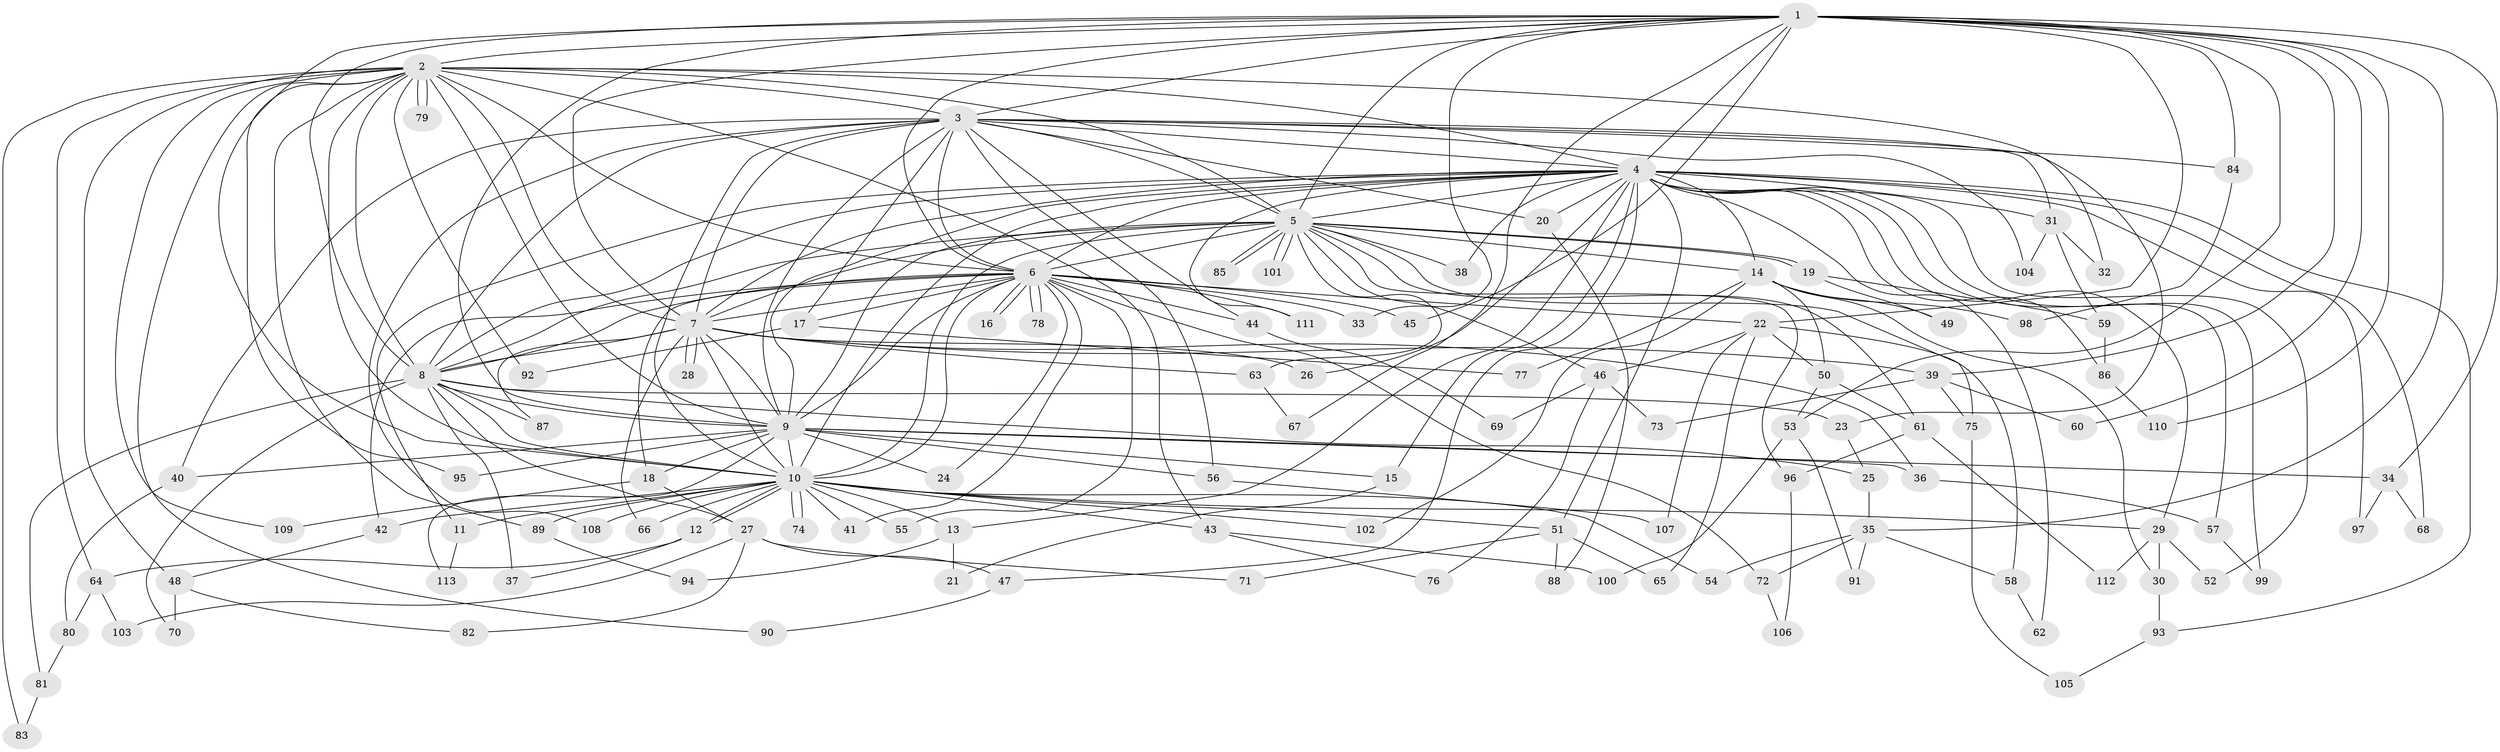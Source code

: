 // coarse degree distribution, {26: 0.024691358024691357, 20: 0.012345679012345678, 16: 0.012345679012345678, 19: 0.012345679012345678, 23: 0.024691358024691357, 15: 0.012345679012345678, 14: 0.012345679012345678, 3: 0.24691358024691357, 4: 0.1728395061728395, 8: 0.012345679012345678, 2: 0.38271604938271603, 7: 0.012345679012345678, 6: 0.024691358024691357, 5: 0.037037037037037035}
// Generated by graph-tools (version 1.1) at 2025/23/03/03/25 07:23:38]
// undirected, 113 vertices, 251 edges
graph export_dot {
graph [start="1"]
  node [color=gray90,style=filled];
  1;
  2;
  3;
  4;
  5;
  6;
  7;
  8;
  9;
  10;
  11;
  12;
  13;
  14;
  15;
  16;
  17;
  18;
  19;
  20;
  21;
  22;
  23;
  24;
  25;
  26;
  27;
  28;
  29;
  30;
  31;
  32;
  33;
  34;
  35;
  36;
  37;
  38;
  39;
  40;
  41;
  42;
  43;
  44;
  45;
  46;
  47;
  48;
  49;
  50;
  51;
  52;
  53;
  54;
  55;
  56;
  57;
  58;
  59;
  60;
  61;
  62;
  63;
  64;
  65;
  66;
  67;
  68;
  69;
  70;
  71;
  72;
  73;
  74;
  75;
  76;
  77;
  78;
  79;
  80;
  81;
  82;
  83;
  84;
  85;
  86;
  87;
  88;
  89;
  90;
  91;
  92;
  93;
  94;
  95;
  96;
  97;
  98;
  99;
  100;
  101;
  102;
  103;
  104;
  105;
  106;
  107;
  108;
  109;
  110;
  111;
  112;
  113;
  1 -- 2;
  1 -- 3;
  1 -- 4;
  1 -- 5;
  1 -- 6;
  1 -- 7;
  1 -- 8;
  1 -- 9;
  1 -- 10;
  1 -- 22;
  1 -- 33;
  1 -- 34;
  1 -- 35;
  1 -- 39;
  1 -- 45;
  1 -- 53;
  1 -- 60;
  1 -- 67;
  1 -- 84;
  1 -- 110;
  2 -- 3;
  2 -- 4;
  2 -- 5;
  2 -- 6;
  2 -- 7;
  2 -- 8;
  2 -- 9;
  2 -- 10;
  2 -- 32;
  2 -- 43;
  2 -- 48;
  2 -- 64;
  2 -- 79;
  2 -- 79;
  2 -- 83;
  2 -- 89;
  2 -- 90;
  2 -- 92;
  2 -- 95;
  2 -- 109;
  3 -- 4;
  3 -- 5;
  3 -- 6;
  3 -- 7;
  3 -- 8;
  3 -- 9;
  3 -- 10;
  3 -- 17;
  3 -- 20;
  3 -- 23;
  3 -- 31;
  3 -- 40;
  3 -- 44;
  3 -- 56;
  3 -- 84;
  3 -- 104;
  3 -- 108;
  4 -- 5;
  4 -- 6;
  4 -- 7;
  4 -- 8;
  4 -- 9;
  4 -- 10;
  4 -- 11;
  4 -- 13;
  4 -- 14;
  4 -- 15;
  4 -- 20;
  4 -- 26;
  4 -- 29;
  4 -- 31;
  4 -- 38;
  4 -- 47;
  4 -- 51;
  4 -- 52;
  4 -- 57;
  4 -- 62;
  4 -- 68;
  4 -- 86;
  4 -- 93;
  4 -- 97;
  4 -- 99;
  4 -- 111;
  5 -- 6;
  5 -- 7;
  5 -- 8;
  5 -- 9;
  5 -- 10;
  5 -- 14;
  5 -- 19;
  5 -- 19;
  5 -- 38;
  5 -- 46;
  5 -- 61;
  5 -- 63;
  5 -- 75;
  5 -- 85;
  5 -- 85;
  5 -- 96;
  5 -- 101;
  5 -- 101;
  6 -- 7;
  6 -- 8;
  6 -- 9;
  6 -- 10;
  6 -- 16;
  6 -- 16;
  6 -- 17;
  6 -- 18;
  6 -- 22;
  6 -- 24;
  6 -- 33;
  6 -- 41;
  6 -- 42;
  6 -- 44;
  6 -- 45;
  6 -- 55;
  6 -- 72;
  6 -- 78;
  6 -- 78;
  6 -- 111;
  7 -- 8;
  7 -- 9;
  7 -- 10;
  7 -- 26;
  7 -- 28;
  7 -- 28;
  7 -- 36;
  7 -- 39;
  7 -- 63;
  7 -- 66;
  7 -- 87;
  8 -- 9;
  8 -- 10;
  8 -- 23;
  8 -- 25;
  8 -- 27;
  8 -- 37;
  8 -- 70;
  8 -- 81;
  8 -- 87;
  9 -- 10;
  9 -- 15;
  9 -- 18;
  9 -- 24;
  9 -- 34;
  9 -- 36;
  9 -- 40;
  9 -- 56;
  9 -- 95;
  9 -- 113;
  10 -- 11;
  10 -- 12;
  10 -- 12;
  10 -- 13;
  10 -- 29;
  10 -- 41;
  10 -- 42;
  10 -- 43;
  10 -- 51;
  10 -- 54;
  10 -- 55;
  10 -- 66;
  10 -- 74;
  10 -- 74;
  10 -- 89;
  10 -- 102;
  10 -- 108;
  11 -- 113;
  12 -- 37;
  12 -- 64;
  13 -- 21;
  13 -- 94;
  14 -- 30;
  14 -- 49;
  14 -- 50;
  14 -- 77;
  14 -- 98;
  14 -- 102;
  15 -- 21;
  17 -- 77;
  17 -- 92;
  18 -- 27;
  18 -- 109;
  19 -- 49;
  19 -- 59;
  20 -- 88;
  22 -- 46;
  22 -- 50;
  22 -- 58;
  22 -- 65;
  22 -- 107;
  23 -- 25;
  25 -- 35;
  27 -- 47;
  27 -- 71;
  27 -- 82;
  27 -- 103;
  29 -- 30;
  29 -- 52;
  29 -- 112;
  30 -- 93;
  31 -- 32;
  31 -- 59;
  31 -- 104;
  34 -- 68;
  34 -- 97;
  35 -- 54;
  35 -- 58;
  35 -- 72;
  35 -- 91;
  36 -- 57;
  39 -- 60;
  39 -- 73;
  39 -- 75;
  40 -- 80;
  42 -- 48;
  43 -- 76;
  43 -- 100;
  44 -- 69;
  46 -- 69;
  46 -- 73;
  46 -- 76;
  47 -- 90;
  48 -- 70;
  48 -- 82;
  50 -- 53;
  50 -- 61;
  51 -- 65;
  51 -- 71;
  51 -- 88;
  53 -- 91;
  53 -- 100;
  56 -- 107;
  57 -- 99;
  58 -- 62;
  59 -- 86;
  61 -- 96;
  61 -- 112;
  63 -- 67;
  64 -- 80;
  64 -- 103;
  72 -- 106;
  75 -- 105;
  80 -- 81;
  81 -- 83;
  84 -- 98;
  86 -- 110;
  89 -- 94;
  93 -- 105;
  96 -- 106;
}
